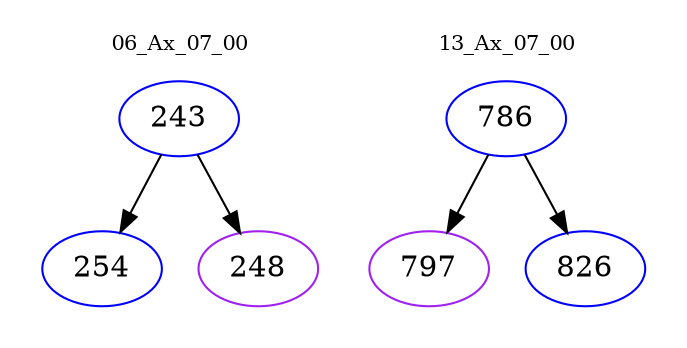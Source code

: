 digraph{
subgraph cluster_0 {
color = white
label = "06_Ax_07_00";
fontsize=10;
T0_243 [label="243", color="blue"]
T0_243 -> T0_254 [color="black"]
T0_254 [label="254", color="blue"]
T0_243 -> T0_248 [color="black"]
T0_248 [label="248", color="purple"]
}
subgraph cluster_1 {
color = white
label = "13_Ax_07_00";
fontsize=10;
T1_786 [label="786", color="blue"]
T1_786 -> T1_797 [color="black"]
T1_797 [label="797", color="purple"]
T1_786 -> T1_826 [color="black"]
T1_826 [label="826", color="blue"]
}
}
